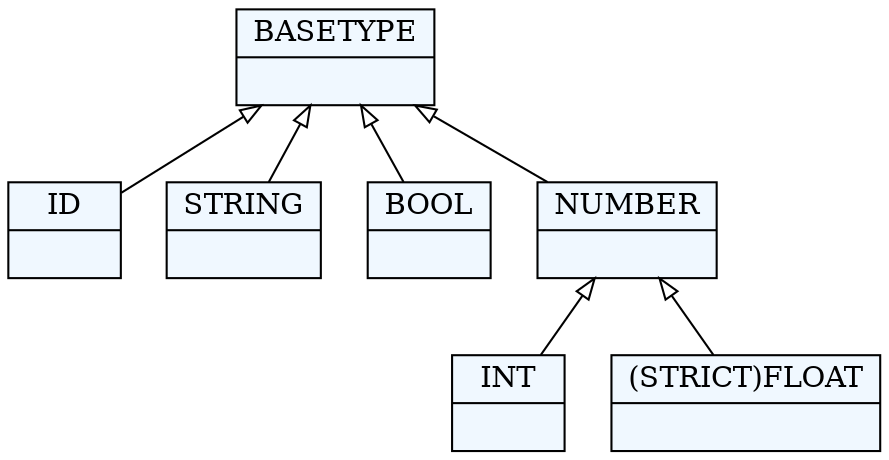 
    digraph xtext {
    fontname = "Bitstream Vera Sans"
    fontsize = 8
    node[
        shape=record,
        style=filled,
        fillcolor=aliceblue
    ]
    nodesep = 0.3
    edge[dir=black,arrowtail=empty]

33158696[ label="{ID|}"]

33337688[ label="{STRING|}"]

33342632[ label="{BOOL|}"]

33347576[ label="{INT|}"]

//33353112[ label="{FLOAT|}"]

33358648[ label="{(STRICT)FLOAT|}"]

33364184[ label="{NUMBER|}"]
33364184 -> 33358648 [dir=back]
33364184 -> 33347576 [dir=back]

33369720[ label="{BASETYPE|}"]
33369720 -> 33364184 [dir=back]
//33369720 -> 33353112 [dir=back]
33369720 -> 33342632 [dir=back]
33369720 -> 33158696 [dir=back]
33369720 -> 33337688 [dir=back]

//33375256[ label="{OBJECT|}"]
//33375256 -> 33369720 [dir=back]


}
